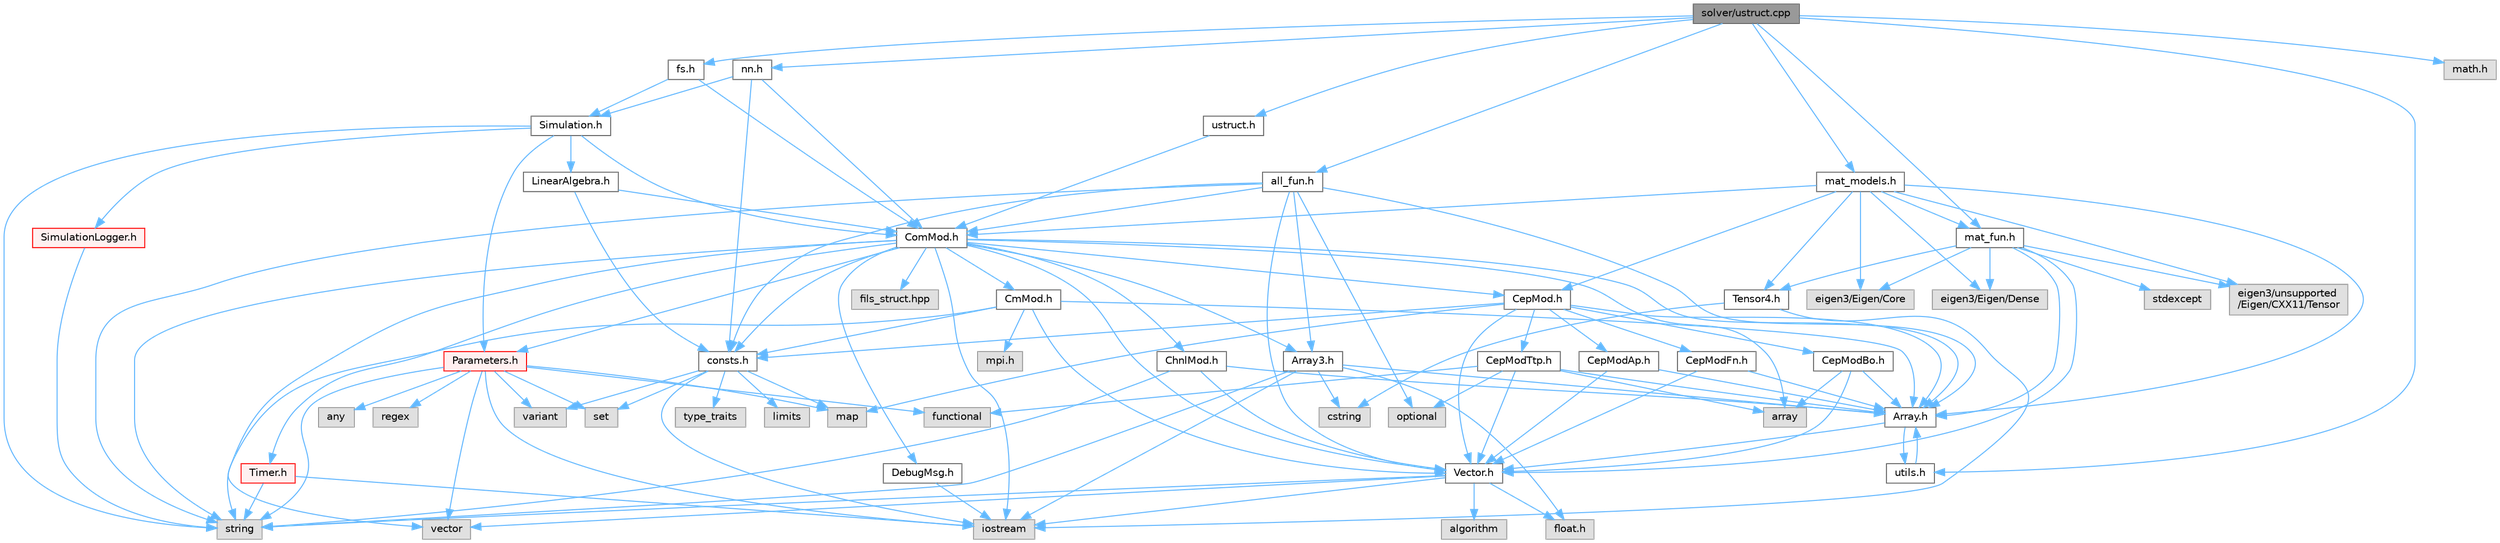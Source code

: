 digraph "solver/ustruct.cpp"
{
 // LATEX_PDF_SIZE
  bgcolor="transparent";
  edge [fontname=Helvetica,fontsize=10,labelfontname=Helvetica,labelfontsize=10];
  node [fontname=Helvetica,fontsize=10,shape=box,height=0.2,width=0.4];
  Node1 [id="Node000001",label="solver/ustruct.cpp",height=0.2,width=0.4,color="gray40", fillcolor="grey60", style="filled", fontcolor="black",tooltip="Structural mechanics implementation based on the following reference:"];
  Node1 -> Node2 [id="edge1_Node000001_Node000002",color="steelblue1",style="solid",tooltip=" "];
  Node2 [id="Node000002",label="ustruct.h",height=0.2,width=0.4,color="grey40", fillcolor="white", style="filled",URL="$ustruct_8h_source.html",tooltip=" "];
  Node2 -> Node3 [id="edge2_Node000002_Node000003",color="steelblue1",style="solid",tooltip=" "];
  Node3 [id="Node000003",label="ComMod.h",height=0.2,width=0.4,color="grey40", fillcolor="white", style="filled",URL="$_com_mod_8h_source.html",tooltip=" "];
  Node3 -> Node4 [id="edge3_Node000003_Node000004",color="steelblue1",style="solid",tooltip=" "];
  Node4 [id="Node000004",label="Array.h",height=0.2,width=0.4,color="grey40", fillcolor="white", style="filled",URL="$_array_8h_source.html",tooltip=" "];
  Node4 -> Node5 [id="edge4_Node000004_Node000005",color="steelblue1",style="solid",tooltip=" "];
  Node5 [id="Node000005",label="Vector.h",height=0.2,width=0.4,color="grey40", fillcolor="white", style="filled",URL="$_vector_8h_source.html",tooltip=" "];
  Node5 -> Node6 [id="edge5_Node000005_Node000006",color="steelblue1",style="solid",tooltip=" "];
  Node6 [id="Node000006",label="algorithm",height=0.2,width=0.4,color="grey60", fillcolor="#E0E0E0", style="filled",tooltip=" "];
  Node5 -> Node7 [id="edge6_Node000005_Node000007",color="steelblue1",style="solid",tooltip=" "];
  Node7 [id="Node000007",label="float.h",height=0.2,width=0.4,color="grey60", fillcolor="#E0E0E0", style="filled",tooltip=" "];
  Node5 -> Node8 [id="edge7_Node000005_Node000008",color="steelblue1",style="solid",tooltip=" "];
  Node8 [id="Node000008",label="iostream",height=0.2,width=0.4,color="grey60", fillcolor="#E0E0E0", style="filled",tooltip=" "];
  Node5 -> Node9 [id="edge8_Node000005_Node000009",color="steelblue1",style="solid",tooltip=" "];
  Node9 [id="Node000009",label="string",height=0.2,width=0.4,color="grey60", fillcolor="#E0E0E0", style="filled",tooltip=" "];
  Node5 -> Node10 [id="edge9_Node000005_Node000010",color="steelblue1",style="solid",tooltip=" "];
  Node10 [id="Node000010",label="vector",height=0.2,width=0.4,color="grey60", fillcolor="#E0E0E0", style="filled",tooltip=" "];
  Node4 -> Node11 [id="edge10_Node000004_Node000011",color="steelblue1",style="solid",tooltip=" "];
  Node11 [id="Node000011",label="utils.h",height=0.2,width=0.4,color="grey40", fillcolor="white", style="filled",URL="$utils_8h_source.html",tooltip=" "];
  Node11 -> Node4 [id="edge11_Node000011_Node000004",color="steelblue1",style="solid",tooltip=" "];
  Node3 -> Node12 [id="edge12_Node000003_Node000012",color="steelblue1",style="solid",tooltip=" "];
  Node12 [id="Node000012",label="Array3.h",height=0.2,width=0.4,color="grey40", fillcolor="white", style="filled",URL="$_array3_8h_source.html",tooltip=" "];
  Node12 -> Node4 [id="edge13_Node000012_Node000004",color="steelblue1",style="solid",tooltip=" "];
  Node12 -> Node7 [id="edge14_Node000012_Node000007",color="steelblue1",style="solid",tooltip=" "];
  Node12 -> Node8 [id="edge15_Node000012_Node000008",color="steelblue1",style="solid",tooltip=" "];
  Node12 -> Node9 [id="edge16_Node000012_Node000009",color="steelblue1",style="solid",tooltip=" "];
  Node12 -> Node13 [id="edge17_Node000012_Node000013",color="steelblue1",style="solid",tooltip=" "];
  Node13 [id="Node000013",label="cstring",height=0.2,width=0.4,color="grey60", fillcolor="#E0E0E0", style="filled",tooltip=" "];
  Node3 -> Node14 [id="edge18_Node000003_Node000014",color="steelblue1",style="solid",tooltip=" "];
  Node14 [id="Node000014",label="CepMod.h",height=0.2,width=0.4,color="grey40", fillcolor="white", style="filled",URL="$_cep_mod_8h_source.html",tooltip=" "];
  Node14 -> Node15 [id="edge19_Node000014_Node000015",color="steelblue1",style="solid",tooltip=" "];
  Node15 [id="Node000015",label="CepModAp.h",height=0.2,width=0.4,color="grey40", fillcolor="white", style="filled",URL="$_cep_mod_ap_8h_source.html",tooltip=" "];
  Node15 -> Node4 [id="edge20_Node000015_Node000004",color="steelblue1",style="solid",tooltip=" "];
  Node15 -> Node5 [id="edge21_Node000015_Node000005",color="steelblue1",style="solid",tooltip=" "];
  Node14 -> Node16 [id="edge22_Node000014_Node000016",color="steelblue1",style="solid",tooltip=" "];
  Node16 [id="Node000016",label="CepModBo.h",height=0.2,width=0.4,color="grey40", fillcolor="white", style="filled",URL="$_cep_mod_bo_8h_source.html",tooltip=" "];
  Node16 -> Node4 [id="edge23_Node000016_Node000004",color="steelblue1",style="solid",tooltip=" "];
  Node16 -> Node5 [id="edge24_Node000016_Node000005",color="steelblue1",style="solid",tooltip=" "];
  Node16 -> Node17 [id="edge25_Node000016_Node000017",color="steelblue1",style="solid",tooltip=" "];
  Node17 [id="Node000017",label="array",height=0.2,width=0.4,color="grey60", fillcolor="#E0E0E0", style="filled",tooltip=" "];
  Node14 -> Node18 [id="edge26_Node000014_Node000018",color="steelblue1",style="solid",tooltip=" "];
  Node18 [id="Node000018",label="CepModFn.h",height=0.2,width=0.4,color="grey40", fillcolor="white", style="filled",URL="$_cep_mod_fn_8h_source.html",tooltip=" "];
  Node18 -> Node4 [id="edge27_Node000018_Node000004",color="steelblue1",style="solid",tooltip=" "];
  Node18 -> Node5 [id="edge28_Node000018_Node000005",color="steelblue1",style="solid",tooltip=" "];
  Node14 -> Node19 [id="edge29_Node000014_Node000019",color="steelblue1",style="solid",tooltip=" "];
  Node19 [id="Node000019",label="CepModTtp.h",height=0.2,width=0.4,color="grey40", fillcolor="white", style="filled",URL="$_cep_mod_ttp_8h_source.html",tooltip=" "];
  Node19 -> Node4 [id="edge30_Node000019_Node000004",color="steelblue1",style="solid",tooltip=" "];
  Node19 -> Node5 [id="edge31_Node000019_Node000005",color="steelblue1",style="solid",tooltip=" "];
  Node19 -> Node17 [id="edge32_Node000019_Node000017",color="steelblue1",style="solid",tooltip=" "];
  Node19 -> Node20 [id="edge33_Node000019_Node000020",color="steelblue1",style="solid",tooltip=" "];
  Node20 [id="Node000020",label="optional",height=0.2,width=0.4,color="grey60", fillcolor="#E0E0E0", style="filled",tooltip=" "];
  Node19 -> Node21 [id="edge34_Node000019_Node000021",color="steelblue1",style="solid",tooltip=" "];
  Node21 [id="Node000021",label="functional",height=0.2,width=0.4,color="grey60", fillcolor="#E0E0E0", style="filled",tooltip=" "];
  Node14 -> Node22 [id="edge35_Node000014_Node000022",color="steelblue1",style="solid",tooltip=" "];
  Node22 [id="Node000022",label="consts.h",height=0.2,width=0.4,color="grey40", fillcolor="white", style="filled",URL="$consts_8h_source.html",tooltip=" "];
  Node22 -> Node8 [id="edge36_Node000022_Node000008",color="steelblue1",style="solid",tooltip=" "];
  Node22 -> Node23 [id="edge37_Node000022_Node000023",color="steelblue1",style="solid",tooltip=" "];
  Node23 [id="Node000023",label="limits",height=0.2,width=0.4,color="grey60", fillcolor="#E0E0E0", style="filled",tooltip=" "];
  Node22 -> Node24 [id="edge38_Node000022_Node000024",color="steelblue1",style="solid",tooltip=" "];
  Node24 [id="Node000024",label="map",height=0.2,width=0.4,color="grey60", fillcolor="#E0E0E0", style="filled",tooltip=" "];
  Node22 -> Node25 [id="edge39_Node000022_Node000025",color="steelblue1",style="solid",tooltip=" "];
  Node25 [id="Node000025",label="set",height=0.2,width=0.4,color="grey60", fillcolor="#E0E0E0", style="filled",tooltip=" "];
  Node22 -> Node26 [id="edge40_Node000022_Node000026",color="steelblue1",style="solid",tooltip=" "];
  Node26 [id="Node000026",label="type_traits",height=0.2,width=0.4,color="grey60", fillcolor="#E0E0E0", style="filled",tooltip=" "];
  Node22 -> Node27 [id="edge41_Node000022_Node000027",color="steelblue1",style="solid",tooltip=" "];
  Node27 [id="Node000027",label="variant",height=0.2,width=0.4,color="grey60", fillcolor="#E0E0E0", style="filled",tooltip=" "];
  Node14 -> Node4 [id="edge42_Node000014_Node000004",color="steelblue1",style="solid",tooltip=" "];
  Node14 -> Node5 [id="edge43_Node000014_Node000005",color="steelblue1",style="solid",tooltip=" "];
  Node14 -> Node24 [id="edge44_Node000014_Node000024",color="steelblue1",style="solid",tooltip=" "];
  Node3 -> Node28 [id="edge45_Node000003_Node000028",color="steelblue1",style="solid",tooltip=" "];
  Node28 [id="Node000028",label="ChnlMod.h",height=0.2,width=0.4,color="grey40", fillcolor="white", style="filled",URL="$_chnl_mod_8h_source.html",tooltip=" "];
  Node28 -> Node4 [id="edge46_Node000028_Node000004",color="steelblue1",style="solid",tooltip=" "];
  Node28 -> Node5 [id="edge47_Node000028_Node000005",color="steelblue1",style="solid",tooltip=" "];
  Node28 -> Node9 [id="edge48_Node000028_Node000009",color="steelblue1",style="solid",tooltip=" "];
  Node3 -> Node29 [id="edge49_Node000003_Node000029",color="steelblue1",style="solid",tooltip=" "];
  Node29 [id="Node000029",label="CmMod.h",height=0.2,width=0.4,color="grey40", fillcolor="white", style="filled",URL="$_cm_mod_8h_source.html",tooltip=" "];
  Node29 -> Node4 [id="edge50_Node000029_Node000004",color="steelblue1",style="solid",tooltip=" "];
  Node29 -> Node5 [id="edge51_Node000029_Node000005",color="steelblue1",style="solid",tooltip=" "];
  Node29 -> Node30 [id="edge52_Node000029_Node000030",color="steelblue1",style="solid",tooltip=" "];
  Node30 [id="Node000030",label="mpi.h",height=0.2,width=0.4,color="grey60", fillcolor="#E0E0E0", style="filled",tooltip=" "];
  Node29 -> Node22 [id="edge53_Node000029_Node000022",color="steelblue1",style="solid",tooltip=" "];
  Node29 -> Node9 [id="edge54_Node000029_Node000009",color="steelblue1",style="solid",tooltip=" "];
  Node3 -> Node31 [id="edge55_Node000003_Node000031",color="steelblue1",style="solid",tooltip=" "];
  Node31 [id="Node000031",label="Parameters.h",height=0.2,width=0.4,color="red", fillcolor="#FFF0F0", style="filled",URL="$_parameters_8h_source.html",tooltip=" "];
  Node31 -> Node32 [id="edge56_Node000031_Node000032",color="steelblue1",style="solid",tooltip=" "];
  Node32 [id="Node000032",label="any",height=0.2,width=0.4,color="grey60", fillcolor="#E0E0E0", style="filled",tooltip=" "];
  Node31 -> Node21 [id="edge57_Node000031_Node000021",color="steelblue1",style="solid",tooltip=" "];
  Node31 -> Node8 [id="edge58_Node000031_Node000008",color="steelblue1",style="solid",tooltip=" "];
  Node31 -> Node24 [id="edge59_Node000031_Node000024",color="steelblue1",style="solid",tooltip=" "];
  Node31 -> Node33 [id="edge60_Node000031_Node000033",color="steelblue1",style="solid",tooltip=" "];
  Node33 [id="Node000033",label="regex",height=0.2,width=0.4,color="grey60", fillcolor="#E0E0E0", style="filled",tooltip=" "];
  Node31 -> Node25 [id="edge61_Node000031_Node000025",color="steelblue1",style="solid",tooltip=" "];
  Node31 -> Node9 [id="edge62_Node000031_Node000009",color="steelblue1",style="solid",tooltip=" "];
  Node31 -> Node27 [id="edge63_Node000031_Node000027",color="steelblue1",style="solid",tooltip=" "];
  Node31 -> Node10 [id="edge64_Node000031_Node000010",color="steelblue1",style="solid",tooltip=" "];
  Node3 -> Node37 [id="edge65_Node000003_Node000037",color="steelblue1",style="solid",tooltip=" "];
  Node37 [id="Node000037",label="Timer.h",height=0.2,width=0.4,color="red", fillcolor="#FFF0F0", style="filled",URL="$_timer_8h_source.html",tooltip=" "];
  Node37 -> Node8 [id="edge66_Node000037_Node000008",color="steelblue1",style="solid",tooltip=" "];
  Node37 -> Node9 [id="edge67_Node000037_Node000009",color="steelblue1",style="solid",tooltip=" "];
  Node3 -> Node5 [id="edge68_Node000003_Node000005",color="steelblue1",style="solid",tooltip=" "];
  Node3 -> Node39 [id="edge69_Node000003_Node000039",color="steelblue1",style="solid",tooltip=" "];
  Node39 [id="Node000039",label="DebugMsg.h",height=0.2,width=0.4,color="grey40", fillcolor="white", style="filled",URL="$_debug_msg_8h_source.html",tooltip=" "];
  Node39 -> Node8 [id="edge70_Node000039_Node000008",color="steelblue1",style="solid",tooltip=" "];
  Node3 -> Node22 [id="edge71_Node000003_Node000022",color="steelblue1",style="solid",tooltip=" "];
  Node3 -> Node40 [id="edge72_Node000003_Node000040",color="steelblue1",style="solid",tooltip=" "];
  Node40 [id="Node000040",label="fils_struct.hpp",height=0.2,width=0.4,color="grey60", fillcolor="#E0E0E0", style="filled",tooltip=" "];
  Node3 -> Node17 [id="edge73_Node000003_Node000017",color="steelblue1",style="solid",tooltip=" "];
  Node3 -> Node8 [id="edge74_Node000003_Node000008",color="steelblue1",style="solid",tooltip=" "];
  Node3 -> Node9 [id="edge75_Node000003_Node000009",color="steelblue1",style="solid",tooltip=" "];
  Node3 -> Node10 [id="edge76_Node000003_Node000010",color="steelblue1",style="solid",tooltip=" "];
  Node1 -> Node41 [id="edge77_Node000001_Node000041",color="steelblue1",style="solid",tooltip=" "];
  Node41 [id="Node000041",label="all_fun.h",height=0.2,width=0.4,color="grey40", fillcolor="white", style="filled",URL="$all__fun_8h_source.html",tooltip=" "];
  Node41 -> Node12 [id="edge78_Node000041_Node000012",color="steelblue1",style="solid",tooltip=" "];
  Node41 -> Node4 [id="edge79_Node000041_Node000004",color="steelblue1",style="solid",tooltip=" "];
  Node41 -> Node5 [id="edge80_Node000041_Node000005",color="steelblue1",style="solid",tooltip=" "];
  Node41 -> Node3 [id="edge81_Node000041_Node000003",color="steelblue1",style="solid",tooltip=" "];
  Node41 -> Node22 [id="edge82_Node000041_Node000022",color="steelblue1",style="solid",tooltip=" "];
  Node41 -> Node20 [id="edge83_Node000041_Node000020",color="steelblue1",style="solid",tooltip=" "];
  Node41 -> Node9 [id="edge84_Node000041_Node000009",color="steelblue1",style="solid",tooltip=" "];
  Node1 -> Node42 [id="edge85_Node000001_Node000042",color="steelblue1",style="solid",tooltip=" "];
  Node42 [id="Node000042",label="fs.h",height=0.2,width=0.4,color="grey40", fillcolor="white", style="filled",URL="$fs_8h_source.html",tooltip=" "];
  Node42 -> Node43 [id="edge86_Node000042_Node000043",color="steelblue1",style="solid",tooltip=" "];
  Node43 [id="Node000043",label="Simulation.h",height=0.2,width=0.4,color="grey40", fillcolor="white", style="filled",URL="$_simulation_8h_source.html",tooltip=" "];
  Node43 -> Node3 [id="edge87_Node000043_Node000003",color="steelblue1",style="solid",tooltip=" "];
  Node43 -> Node31 [id="edge88_Node000043_Node000031",color="steelblue1",style="solid",tooltip=" "];
  Node43 -> Node44 [id="edge89_Node000043_Node000044",color="steelblue1",style="solid",tooltip=" "];
  Node44 [id="Node000044",label="SimulationLogger.h",height=0.2,width=0.4,color="red", fillcolor="#FFF0F0", style="filled",URL="$_simulation_logger_8h_source.html",tooltip=" "];
  Node44 -> Node9 [id="edge90_Node000044_Node000009",color="steelblue1",style="solid",tooltip=" "];
  Node43 -> Node46 [id="edge91_Node000043_Node000046",color="steelblue1",style="solid",tooltip=" "];
  Node46 [id="Node000046",label="LinearAlgebra.h",height=0.2,width=0.4,color="grey40", fillcolor="white", style="filled",URL="$_linear_algebra_8h_source.html",tooltip=" "];
  Node46 -> Node3 [id="edge92_Node000046_Node000003",color="steelblue1",style="solid",tooltip=" "];
  Node46 -> Node22 [id="edge93_Node000046_Node000022",color="steelblue1",style="solid",tooltip=" "];
  Node43 -> Node9 [id="edge94_Node000043_Node000009",color="steelblue1",style="solid",tooltip=" "];
  Node42 -> Node3 [id="edge95_Node000042_Node000003",color="steelblue1",style="solid",tooltip=" "];
  Node1 -> Node47 [id="edge96_Node000001_Node000047",color="steelblue1",style="solid",tooltip=" "];
  Node47 [id="Node000047",label="mat_fun.h",height=0.2,width=0.4,color="grey40", fillcolor="white", style="filled",URL="$mat__fun_8h_source.html",tooltip=" "];
  Node47 -> Node48 [id="edge97_Node000047_Node000048",color="steelblue1",style="solid",tooltip=" "];
  Node48 [id="Node000048",label="eigen3/Eigen/Core",height=0.2,width=0.4,color="grey60", fillcolor="#E0E0E0", style="filled",tooltip=" "];
  Node47 -> Node49 [id="edge98_Node000047_Node000049",color="steelblue1",style="solid",tooltip=" "];
  Node49 [id="Node000049",label="eigen3/Eigen/Dense",height=0.2,width=0.4,color="grey60", fillcolor="#E0E0E0", style="filled",tooltip=" "];
  Node47 -> Node50 [id="edge99_Node000047_Node000050",color="steelblue1",style="solid",tooltip=" "];
  Node50 [id="Node000050",label="eigen3/unsupported\l/Eigen/CXX11/Tensor",height=0.2,width=0.4,color="grey60", fillcolor="#E0E0E0", style="filled",tooltip=" "];
  Node47 -> Node51 [id="edge100_Node000047_Node000051",color="steelblue1",style="solid",tooltip=" "];
  Node51 [id="Node000051",label="stdexcept",height=0.2,width=0.4,color="grey60", fillcolor="#E0E0E0", style="filled",tooltip=" "];
  Node47 -> Node4 [id="edge101_Node000047_Node000004",color="steelblue1",style="solid",tooltip=" "];
  Node47 -> Node52 [id="edge102_Node000047_Node000052",color="steelblue1",style="solid",tooltip=" "];
  Node52 [id="Node000052",label="Tensor4.h",height=0.2,width=0.4,color="grey40", fillcolor="white", style="filled",URL="$_tensor4_8h_source.html",tooltip=" "];
  Node52 -> Node13 [id="edge103_Node000052_Node000013",color="steelblue1",style="solid",tooltip=" "];
  Node52 -> Node8 [id="edge104_Node000052_Node000008",color="steelblue1",style="solid",tooltip=" "];
  Node47 -> Node5 [id="edge105_Node000047_Node000005",color="steelblue1",style="solid",tooltip=" "];
  Node1 -> Node53 [id="edge106_Node000001_Node000053",color="steelblue1",style="solid",tooltip=" "];
  Node53 [id="Node000053",label="mat_models.h",height=0.2,width=0.4,color="grey40", fillcolor="white", style="filled",URL="$mat__models_8h_source.html",tooltip=" "];
  Node53 -> Node4 [id="edge107_Node000053_Node000004",color="steelblue1",style="solid",tooltip=" "];
  Node53 -> Node14 [id="edge108_Node000053_Node000014",color="steelblue1",style="solid",tooltip=" "];
  Node53 -> Node3 [id="edge109_Node000053_Node000003",color="steelblue1",style="solid",tooltip=" "];
  Node53 -> Node52 [id="edge110_Node000053_Node000052",color="steelblue1",style="solid",tooltip=" "];
  Node53 -> Node47 [id="edge111_Node000053_Node000047",color="steelblue1",style="solid",tooltip=" "];
  Node53 -> Node48 [id="edge112_Node000053_Node000048",color="steelblue1",style="solid",tooltip=" "];
  Node53 -> Node49 [id="edge113_Node000053_Node000049",color="steelblue1",style="solid",tooltip=" "];
  Node53 -> Node50 [id="edge114_Node000053_Node000050",color="steelblue1",style="solid",tooltip=" "];
  Node1 -> Node54 [id="edge115_Node000001_Node000054",color="steelblue1",style="solid",tooltip=" "];
  Node54 [id="Node000054",label="nn.h",height=0.2,width=0.4,color="grey40", fillcolor="white", style="filled",URL="$nn_8h_source.html",tooltip=" "];
  Node54 -> Node43 [id="edge116_Node000054_Node000043",color="steelblue1",style="solid",tooltip=" "];
  Node54 -> Node3 [id="edge117_Node000054_Node000003",color="steelblue1",style="solid",tooltip=" "];
  Node54 -> Node22 [id="edge118_Node000054_Node000022",color="steelblue1",style="solid",tooltip=" "];
  Node1 -> Node11 [id="edge119_Node000001_Node000011",color="steelblue1",style="solid",tooltip=" "];
  Node1 -> Node55 [id="edge120_Node000001_Node000055",color="steelblue1",style="solid",tooltip=" "];
  Node55 [id="Node000055",label="math.h",height=0.2,width=0.4,color="grey60", fillcolor="#E0E0E0", style="filled",tooltip=" "];
}
